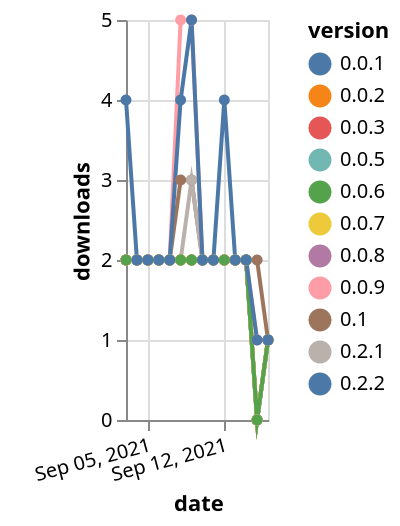 {"$schema": "https://vega.github.io/schema/vega-lite/v5.json", "description": "A simple bar chart with embedded data.", "data": {"values": [{"date": "2021-09-03", "total": 1039, "delta": 2, "version": "0.0.3"}, {"date": "2021-09-04", "total": 1041, "delta": 2, "version": "0.0.3"}, {"date": "2021-09-05", "total": 1043, "delta": 2, "version": "0.0.3"}, {"date": "2021-09-06", "total": 1045, "delta": 2, "version": "0.0.3"}, {"date": "2021-09-07", "total": 1047, "delta": 2, "version": "0.0.3"}, {"date": "2021-09-08", "total": 1049, "delta": 2, "version": "0.0.3"}, {"date": "2021-09-09", "total": 1051, "delta": 2, "version": "0.0.3"}, {"date": "2021-09-10", "total": 1053, "delta": 2, "version": "0.0.3"}, {"date": "2021-09-11", "total": 1055, "delta": 2, "version": "0.0.3"}, {"date": "2021-09-12", "total": 1057, "delta": 2, "version": "0.0.3"}, {"date": "2021-09-13", "total": 1059, "delta": 2, "version": "0.0.3"}, {"date": "2021-09-14", "total": 1061, "delta": 2, "version": "0.0.3"}, {"date": "2021-09-15", "total": 1061, "delta": 0, "version": "0.0.3"}, {"date": "2021-09-16", "total": 1062, "delta": 1, "version": "0.0.3"}, {"date": "2021-09-03", "total": 1002, "delta": 2, "version": "0.0.5"}, {"date": "2021-09-04", "total": 1004, "delta": 2, "version": "0.0.5"}, {"date": "2021-09-05", "total": 1006, "delta": 2, "version": "0.0.5"}, {"date": "2021-09-06", "total": 1008, "delta": 2, "version": "0.0.5"}, {"date": "2021-09-07", "total": 1010, "delta": 2, "version": "0.0.5"}, {"date": "2021-09-08", "total": 1012, "delta": 2, "version": "0.0.5"}, {"date": "2021-09-09", "total": 1014, "delta": 2, "version": "0.0.5"}, {"date": "2021-09-10", "total": 1016, "delta": 2, "version": "0.0.5"}, {"date": "2021-09-11", "total": 1018, "delta": 2, "version": "0.0.5"}, {"date": "2021-09-12", "total": 1020, "delta": 2, "version": "0.0.5"}, {"date": "2021-09-13", "total": 1022, "delta": 2, "version": "0.0.5"}, {"date": "2021-09-14", "total": 1024, "delta": 2, "version": "0.0.5"}, {"date": "2021-09-15", "total": 1024, "delta": 0, "version": "0.0.5"}, {"date": "2021-09-16", "total": 1025, "delta": 1, "version": "0.0.5"}, {"date": "2021-09-03", "total": 900, "delta": 2, "version": "0.0.8"}, {"date": "2021-09-04", "total": 902, "delta": 2, "version": "0.0.8"}, {"date": "2021-09-05", "total": 904, "delta": 2, "version": "0.0.8"}, {"date": "2021-09-06", "total": 906, "delta": 2, "version": "0.0.8"}, {"date": "2021-09-07", "total": 908, "delta": 2, "version": "0.0.8"}, {"date": "2021-09-08", "total": 910, "delta": 2, "version": "0.0.8"}, {"date": "2021-09-09", "total": 912, "delta": 2, "version": "0.0.8"}, {"date": "2021-09-10", "total": 914, "delta": 2, "version": "0.0.8"}, {"date": "2021-09-11", "total": 916, "delta": 2, "version": "0.0.8"}, {"date": "2021-09-12", "total": 918, "delta": 2, "version": "0.0.8"}, {"date": "2021-09-13", "total": 920, "delta": 2, "version": "0.0.8"}, {"date": "2021-09-14", "total": 922, "delta": 2, "version": "0.0.8"}, {"date": "2021-09-15", "total": 922, "delta": 0, "version": "0.0.8"}, {"date": "2021-09-16", "total": 923, "delta": 1, "version": "0.0.8"}, {"date": "2021-09-03", "total": 775, "delta": 2, "version": "0.1"}, {"date": "2021-09-04", "total": 777, "delta": 2, "version": "0.1"}, {"date": "2021-09-05", "total": 779, "delta": 2, "version": "0.1"}, {"date": "2021-09-06", "total": 781, "delta": 2, "version": "0.1"}, {"date": "2021-09-07", "total": 783, "delta": 2, "version": "0.1"}, {"date": "2021-09-08", "total": 786, "delta": 3, "version": "0.1"}, {"date": "2021-09-09", "total": 789, "delta": 3, "version": "0.1"}, {"date": "2021-09-10", "total": 791, "delta": 2, "version": "0.1"}, {"date": "2021-09-11", "total": 793, "delta": 2, "version": "0.1"}, {"date": "2021-09-12", "total": 795, "delta": 2, "version": "0.1"}, {"date": "2021-09-13", "total": 797, "delta": 2, "version": "0.1"}, {"date": "2021-09-14", "total": 799, "delta": 2, "version": "0.1"}, {"date": "2021-09-15", "total": 801, "delta": 2, "version": "0.1"}, {"date": "2021-09-16", "total": 802, "delta": 1, "version": "0.1"}, {"date": "2021-09-03", "total": 1047, "delta": 2, "version": "0.0.2"}, {"date": "2021-09-04", "total": 1049, "delta": 2, "version": "0.0.2"}, {"date": "2021-09-05", "total": 1051, "delta": 2, "version": "0.0.2"}, {"date": "2021-09-06", "total": 1053, "delta": 2, "version": "0.0.2"}, {"date": "2021-09-07", "total": 1055, "delta": 2, "version": "0.0.2"}, {"date": "2021-09-08", "total": 1057, "delta": 2, "version": "0.0.2"}, {"date": "2021-09-09", "total": 1059, "delta": 2, "version": "0.0.2"}, {"date": "2021-09-10", "total": 1061, "delta": 2, "version": "0.0.2"}, {"date": "2021-09-11", "total": 1063, "delta": 2, "version": "0.0.2"}, {"date": "2021-09-12", "total": 1065, "delta": 2, "version": "0.0.2"}, {"date": "2021-09-13", "total": 1067, "delta": 2, "version": "0.0.2"}, {"date": "2021-09-14", "total": 1069, "delta": 2, "version": "0.0.2"}, {"date": "2021-09-15", "total": 1069, "delta": 0, "version": "0.0.2"}, {"date": "2021-09-16", "total": 1070, "delta": 1, "version": "0.0.2"}, {"date": "2021-09-03", "total": 1090, "delta": 2, "version": "0.0.1"}, {"date": "2021-09-04", "total": 1092, "delta": 2, "version": "0.0.1"}, {"date": "2021-09-05", "total": 1094, "delta": 2, "version": "0.0.1"}, {"date": "2021-09-06", "total": 1096, "delta": 2, "version": "0.0.1"}, {"date": "2021-09-07", "total": 1098, "delta": 2, "version": "0.0.1"}, {"date": "2021-09-08", "total": 1100, "delta": 2, "version": "0.0.1"}, {"date": "2021-09-09", "total": 1102, "delta": 2, "version": "0.0.1"}, {"date": "2021-09-10", "total": 1104, "delta": 2, "version": "0.0.1"}, {"date": "2021-09-11", "total": 1106, "delta": 2, "version": "0.0.1"}, {"date": "2021-09-12", "total": 1108, "delta": 2, "version": "0.0.1"}, {"date": "2021-09-13", "total": 1110, "delta": 2, "version": "0.0.1"}, {"date": "2021-09-14", "total": 1112, "delta": 2, "version": "0.0.1"}, {"date": "2021-09-15", "total": 1112, "delta": 0, "version": "0.0.1"}, {"date": "2021-09-16", "total": 1113, "delta": 1, "version": "0.0.1"}, {"date": "2021-09-03", "total": 698, "delta": 2, "version": "0.2.1"}, {"date": "2021-09-04", "total": 700, "delta": 2, "version": "0.2.1"}, {"date": "2021-09-05", "total": 702, "delta": 2, "version": "0.2.1"}, {"date": "2021-09-06", "total": 704, "delta": 2, "version": "0.2.1"}, {"date": "2021-09-07", "total": 706, "delta": 2, "version": "0.2.1"}, {"date": "2021-09-08", "total": 708, "delta": 2, "version": "0.2.1"}, {"date": "2021-09-09", "total": 711, "delta": 3, "version": "0.2.1"}, {"date": "2021-09-10", "total": 713, "delta": 2, "version": "0.2.1"}, {"date": "2021-09-11", "total": 715, "delta": 2, "version": "0.2.1"}, {"date": "2021-09-12", "total": 717, "delta": 2, "version": "0.2.1"}, {"date": "2021-09-13", "total": 719, "delta": 2, "version": "0.2.1"}, {"date": "2021-09-14", "total": 721, "delta": 2, "version": "0.2.1"}, {"date": "2021-09-15", "total": 721, "delta": 0, "version": "0.2.1"}, {"date": "2021-09-16", "total": 722, "delta": 1, "version": "0.2.1"}, {"date": "2021-09-03", "total": 920, "delta": 2, "version": "0.0.7"}, {"date": "2021-09-04", "total": 922, "delta": 2, "version": "0.0.7"}, {"date": "2021-09-05", "total": 924, "delta": 2, "version": "0.0.7"}, {"date": "2021-09-06", "total": 926, "delta": 2, "version": "0.0.7"}, {"date": "2021-09-07", "total": 928, "delta": 2, "version": "0.0.7"}, {"date": "2021-09-08", "total": 930, "delta": 2, "version": "0.0.7"}, {"date": "2021-09-09", "total": 932, "delta": 2, "version": "0.0.7"}, {"date": "2021-09-10", "total": 934, "delta": 2, "version": "0.0.7"}, {"date": "2021-09-11", "total": 936, "delta": 2, "version": "0.0.7"}, {"date": "2021-09-12", "total": 938, "delta": 2, "version": "0.0.7"}, {"date": "2021-09-13", "total": 940, "delta": 2, "version": "0.0.7"}, {"date": "2021-09-14", "total": 942, "delta": 2, "version": "0.0.7"}, {"date": "2021-09-15", "total": 942, "delta": 0, "version": "0.0.7"}, {"date": "2021-09-16", "total": 943, "delta": 1, "version": "0.0.7"}, {"date": "2021-09-03", "total": 1129, "delta": 2, "version": "0.0.9"}, {"date": "2021-09-04", "total": 1131, "delta": 2, "version": "0.0.9"}, {"date": "2021-09-05", "total": 1133, "delta": 2, "version": "0.0.9"}, {"date": "2021-09-06", "total": 1135, "delta": 2, "version": "0.0.9"}, {"date": "2021-09-07", "total": 1137, "delta": 2, "version": "0.0.9"}, {"date": "2021-09-08", "total": 1142, "delta": 5, "version": "0.0.9"}, {"date": "2021-09-09", "total": 1147, "delta": 5, "version": "0.0.9"}, {"date": "2021-09-10", "total": 1149, "delta": 2, "version": "0.0.9"}, {"date": "2021-09-11", "total": 1151, "delta": 2, "version": "0.0.9"}, {"date": "2021-09-12", "total": 1153, "delta": 2, "version": "0.0.9"}, {"date": "2021-09-13", "total": 1155, "delta": 2, "version": "0.0.9"}, {"date": "2021-09-14", "total": 1157, "delta": 2, "version": "0.0.9"}, {"date": "2021-09-15", "total": 1158, "delta": 1, "version": "0.0.9"}, {"date": "2021-09-16", "total": 1159, "delta": 1, "version": "0.0.9"}, {"date": "2021-09-03", "total": 937, "delta": 2, "version": "0.0.6"}, {"date": "2021-09-04", "total": 939, "delta": 2, "version": "0.0.6"}, {"date": "2021-09-05", "total": 941, "delta": 2, "version": "0.0.6"}, {"date": "2021-09-06", "total": 943, "delta": 2, "version": "0.0.6"}, {"date": "2021-09-07", "total": 945, "delta": 2, "version": "0.0.6"}, {"date": "2021-09-08", "total": 947, "delta": 2, "version": "0.0.6"}, {"date": "2021-09-09", "total": 949, "delta": 2, "version": "0.0.6"}, {"date": "2021-09-10", "total": 951, "delta": 2, "version": "0.0.6"}, {"date": "2021-09-11", "total": 953, "delta": 2, "version": "0.0.6"}, {"date": "2021-09-12", "total": 955, "delta": 2, "version": "0.0.6"}, {"date": "2021-09-13", "total": 957, "delta": 2, "version": "0.0.6"}, {"date": "2021-09-14", "total": 959, "delta": 2, "version": "0.0.6"}, {"date": "2021-09-15", "total": 959, "delta": 0, "version": "0.0.6"}, {"date": "2021-09-16", "total": 960, "delta": 1, "version": "0.0.6"}, {"date": "2021-09-03", "total": 523, "delta": 4, "version": "0.2.2"}, {"date": "2021-09-04", "total": 525, "delta": 2, "version": "0.2.2"}, {"date": "2021-09-05", "total": 527, "delta": 2, "version": "0.2.2"}, {"date": "2021-09-06", "total": 529, "delta": 2, "version": "0.2.2"}, {"date": "2021-09-07", "total": 531, "delta": 2, "version": "0.2.2"}, {"date": "2021-09-08", "total": 535, "delta": 4, "version": "0.2.2"}, {"date": "2021-09-09", "total": 540, "delta": 5, "version": "0.2.2"}, {"date": "2021-09-10", "total": 542, "delta": 2, "version": "0.2.2"}, {"date": "2021-09-11", "total": 544, "delta": 2, "version": "0.2.2"}, {"date": "2021-09-12", "total": 548, "delta": 4, "version": "0.2.2"}, {"date": "2021-09-13", "total": 550, "delta": 2, "version": "0.2.2"}, {"date": "2021-09-14", "total": 552, "delta": 2, "version": "0.2.2"}, {"date": "2021-09-15", "total": 553, "delta": 1, "version": "0.2.2"}, {"date": "2021-09-16", "total": 554, "delta": 1, "version": "0.2.2"}]}, "width": "container", "mark": {"type": "line", "point": {"filled": true}}, "encoding": {"x": {"field": "date", "type": "temporal", "timeUnit": "yearmonthdate", "title": "date", "axis": {"labelAngle": -15}}, "y": {"field": "delta", "type": "quantitative", "title": "downloads"}, "color": {"field": "version", "type": "nominal"}, "tooltip": {"field": "delta"}}}